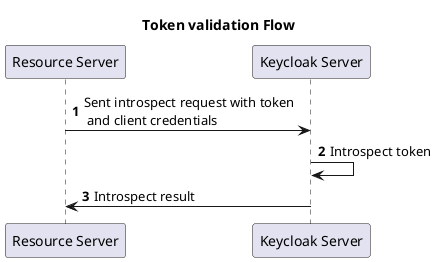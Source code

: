 @startuml normal flow

title Token validation Flow

participant "Resource Server" as Server
participant "Keycloak Server" as Keycloak

autonumber
Server -> Keycloak: Sent introspect request with token\n and client credentials
Keycloak -> Keycloak: Introspect token
Keycloak -> Server: Introspect result

@enduml